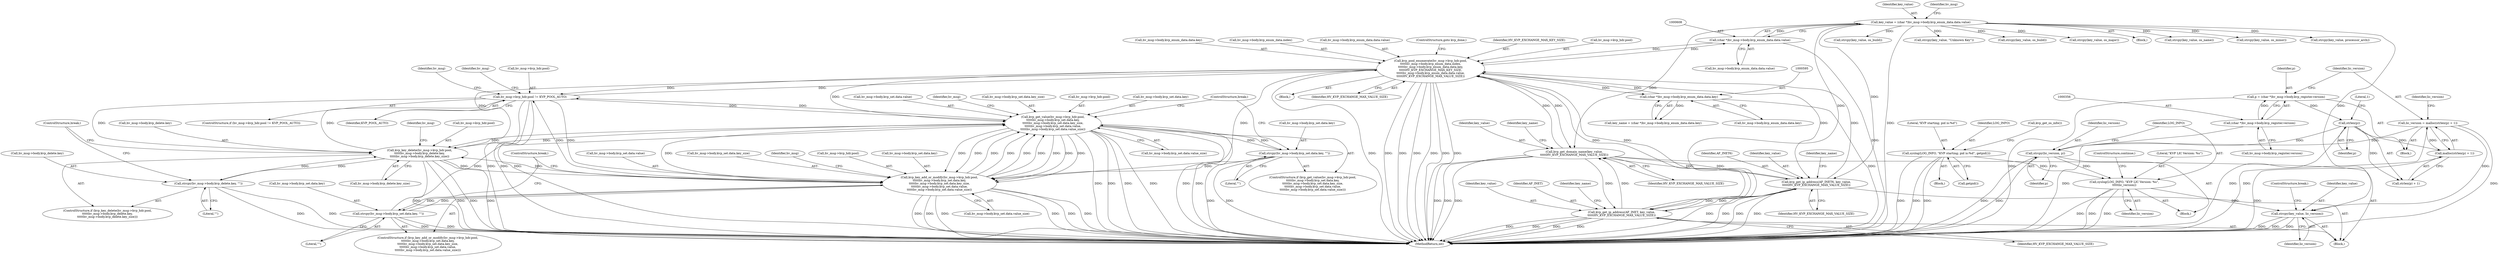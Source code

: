 digraph "0_linux_bcc2c9c3fff859e0eb019fe6fec26f9b8eba795c@API" {
"1000639" [label="(Call,strcpy(key_value, lic_version))"];
"1000605" [label="(Call,key_value = (char *)hv_msg->body.kvp_enum_data.data.value)"];
"1000607" [label="(Call,(char *)hv_msg->body.kvp_enum_data.data.value)"];
"1000551" [label="(Call,kvp_pool_enumerate(hv_msg->kvp_hdr.pool,\n\t\t\t\t\thv_msg->body.kvp_enum_data.index,\n\t\t\t\t\thv_msg->body.kvp_enum_data.data.key,\n\t\t\t\t\tHV_KVP_EXCHANGE_MAX_KEY_SIZE,\n\t\t\t\t\thv_msg->body.kvp_enum_data.data.value,\n\t\t\t\t\tHV_KVP_EXCHANGE_MAX_VALUE_SIZE))"];
"1000543" [label="(Call,hv_msg->kvp_hdr.pool != KVP_POOL_AUTO)"];
"1000445" [label="(Call,kvp_get_value(hv_msg->kvp_hdr.pool,\n\t\t\t\t\thv_msg->body.kvp_set.data.key,\n\t\t\t\t\thv_msg->body.kvp_set.data.key_size,\n\t\t\t\t\thv_msg->body.kvp_set.data.value,\n\t\t\t\t\thv_msg->body.kvp_set.data.value_size))"];
"1000501" [label="(Call,kvp_key_delete(hv_msg->kvp_hdr.pool,\n\t\t\t\t\thv_msg->body.kvp_delete.key,\n\t\t\t\t\thv_msg->body.kvp_delete.key_size))"];
"1000389" [label="(Call,kvp_key_add_or_modify(hv_msg->kvp_hdr.pool,\n\t\t\t\t\thv_msg->body.kvp_set.data.key,\n\t\t\t\t\thv_msg->body.kvp_set.data.key_size,\n\t\t\t\t\thv_msg->body.kvp_set.data.value,\n\t\t\t\t\thv_msg->body.kvp_set.data.value_size))"];
"1000487" [label="(Call,strcpy(hv_msg->body.kvp_set.data.key, \"\"))"];
"1000431" [label="(Call,strcpy(hv_msg->body.kvp_set.data.key, \"\"))"];
"1000521" [label="(Call,strcpy(hv_msg->body.kvp_delete.key, \"\"))"];
"1000594" [label="(Call,(char *)hv_msg->body.kvp_enum_data.data.key)"];
"1000628" [label="(Call,kvp_get_domain_name(key_value,\n\t\t\t\t\tHV_KVP_EXCHANGE_MAX_VALUE_SIZE))"];
"1000653" [label="(Call,kvp_get_ip_address(AF_INET6, key_value,\n\t\t\t\t\tHV_KVP_EXCHANGE_MAX_VALUE_SIZE))"];
"1000644" [label="(Call,kvp_get_ip_address(AF_INET, key_value,\n\t\t\t\t\tHV_KVP_EXCHANGE_MAX_VALUE_SIZE))"];
"1000364" [label="(Call,lic_version = malloc(strlen(p) + 1))"];
"1000366" [label="(Call,malloc(strlen(p) + 1))"];
"1000368" [label="(Call,strlen(p))"];
"1000353" [label="(Call,p = (char *)hv_msg->body.kvp_register.version)"];
"1000355" [label="(Call,(char *)hv_msg->body.kvp_register.version)"];
"1000377" [label="(Call,syslog(LOG_INFO, \"KVP LIC Version: %s\",\n\t\t\t\t\tlic_version))"];
"1000129" [label="(Call,syslog(LOG_INFO, \"KVP starting; pid is:%d\", getpid()))"];
"1000374" [label="(Call,strcpy(lic_version, p))"];
"1000133" [label="(Call,kvp_get_os_info())"];
"1000629" [label="(Identifier,key_value)"];
"1000694" [label="(Call,strcpy(key_value, os_build))"];
"1000388" [label="(ControlStructure,if (kvp_key_add_or_modify(hv_msg->kvp_hdr.pool,\n\t\t\t\t\thv_msg->body.kvp_set.data.key,\n\t\t\t\t\thv_msg->body.kvp_set.data.key_size,\n\t\t\t\t\thv_msg->body.kvp_set.data.value,\n\t\t\t\t\thv_msg->body.kvp_set.data.value_size)))"];
"1000645" [label="(Identifier,AF_INET)"];
"1000573" [label="(Identifier,HV_KVP_EXCHANGE_MAX_KEY_SIZE)"];
"1000544" [label="(Call,hv_msg->kvp_hdr.pool)"];
"1000507" [label="(Call,hv_msg->body.kvp_delete.key)"];
"1000367" [label="(Call,strlen(p) + 1)"];
"1000492" [label="(Identifier,hv_msg)"];
"1000760" [label="(MethodReturn,int)"];
"1000642" [label="(ControlStructure,break;)"];
"1000386" [label="(ControlStructure,continue;)"];
"1000552" [label="(Call,hv_msg->kvp_hdr.pool)"];
"1000357" [label="(Call,hv_msg->body.kvp_register.version)"];
"1000630" [label="(Identifier,HV_KVP_EXCHANGE_MAX_VALUE_SIZE)"];
"1000129" [label="(Call,syslog(LOG_INFO, \"KVP starting; pid is:%d\", getpid()))"];
"1000369" [label="(Identifier,p)"];
"1000442" [label="(ControlStructure,break;)"];
"1000609" [label="(Call,hv_msg->body.kvp_enum_data.data.value)"];
"1000364" [label="(Call,lic_version = malloc(strlen(p) + 1))"];
"1000710" [label="(Call,strcpy(key_value, \"Unknown Key\"))"];
"1000498" [label="(ControlStructure,break;)"];
"1000375" [label="(Identifier,lic_version)"];
"1000432" [label="(Call,hv_msg->body.kvp_set.data.key)"];
"1000497" [label="(Literal,\"\")"];
"1000109" [label="(Block,)"];
"1000132" [label="(Call,getpid())"];
"1000355" [label="(Call,(char *)hv_msg->body.kvp_register.version)"];
"1000404" [label="(Call,hv_msg->body.kvp_set.data.key_size)"];
"1000131" [label="(Literal,\"KVP starting; pid is:%d\")"];
"1000628" [label="(Call,kvp_get_domain_name(key_value,\n\t\t\t\t\tHV_KVP_EXCHANGE_MAX_VALUE_SIZE))"];
"1000594" [label="(Call,(char *)hv_msg->body.kvp_enum_data.data.key)"];
"1000662" [label="(Call,strcpy(key_value, os_build))"];
"1000460" [label="(Call,hv_msg->body.kvp_set.data.key_size)"];
"1000596" [label="(Call,hv_msg->body.kvp_enum_data.data.key)"];
"1000649" [label="(Identifier,key_name)"];
"1000564" [label="(Call,hv_msg->body.kvp_enum_data.data.key)"];
"1000678" [label="(Call,strcpy(key_value, os_major))"];
"1000366" [label="(Call,malloc(strlen(p) + 1))"];
"1000592" [label="(Call,key_name = (char *)hv_msg->body.kvp_enum_data.data.key)"];
"1000542" [label="(ControlStructure,if (hv_msg->kvp_hdr.pool != KVP_POOL_AUTO))"];
"1000632" [label="(Identifier,key_name)"];
"1000550" [label="(Block,)"];
"1000554" [label="(Identifier,hv_msg)"];
"1000500" [label="(ControlStructure,if (kvp_key_delete(hv_msg->kvp_hdr.pool,\n\t\t\t\t\thv_msg->body.kvp_delete.key,\n\t\t\t\t\thv_msg->body.kvp_delete.key_size)))"];
"1000376" [label="(Identifier,p)"];
"1000446" [label="(Call,hv_msg->kvp_hdr.pool)"];
"1000530" [label="(ControlStructure,break;)"];
"1000656" [label="(Identifier,HV_KVP_EXCHANGE_MAX_VALUE_SIZE)"];
"1000543" [label="(Call,hv_msg->kvp_hdr.pool != KVP_POOL_AUTO)"];
"1000549" [label="(Identifier,KVP_POOL_AUTO)"];
"1000444" [label="(ControlStructure,if (kvp_get_value(hv_msg->kvp_hdr.pool,\n\t\t\t\t\thv_msg->body.kvp_set.data.key,\n\t\t\t\t\thv_msg->body.kvp_set.data.key_size,\n\t\t\t\t\thv_msg->body.kvp_set.data.value,\n\t\t\t\t\thv_msg->body.kvp_set.data.value_size)))"];
"1000586" [label="(Identifier,hv_msg)"];
"1000451" [label="(Call,hv_msg->body.kvp_set.data.key)"];
"1000655" [label="(Identifier,key_value)"];
"1000379" [label="(Literal,\"KVP LIC Version: %s\")"];
"1000488" [label="(Call,hv_msg->body.kvp_set.data.key)"];
"1000626" [label="(Block,)"];
"1000641" [label="(Identifier,lic_version)"];
"1000525" [label="(Identifier,hv_msg)"];
"1000583" [label="(Identifier,HV_KVP_EXCHANGE_MAX_VALUE_SIZE)"];
"1000380" [label="(Identifier,lic_version)"];
"1000557" [label="(Call,hv_msg->body.kvp_enum_data.index)"];
"1000521" [label="(Call,strcpy(hv_msg->body.kvp_delete.key, \"\"))"];
"1000644" [label="(Call,kvp_get_ip_address(AF_INET, key_value,\n\t\t\t\t\tHV_KVP_EXCHANGE_MAX_VALUE_SIZE))"];
"1000377" [label="(Call,syslog(LOG_INFO, \"KVP LIC Version: %s\",\n\t\t\t\t\tlic_version))"];
"1000647" [label="(Identifier,HV_KVP_EXCHANGE_MAX_VALUE_SIZE)"];
"1000441" [label="(Literal,\"\")"];
"1000606" [label="(Identifier,key_value)"];
"1000374" [label="(Call,strcpy(lic_version, p))"];
"1000478" [label="(Call,hv_msg->body.kvp_set.data.value_size)"];
"1000431" [label="(Call,strcpy(hv_msg->body.kvp_set.data.key, \"\"))"];
"1000658" [label="(Identifier,key_name)"];
"1000351" [label="(Block,)"];
"1000639" [label="(Call,strcpy(key_value, lic_version))"];
"1000522" [label="(Call,hv_msg->body.kvp_delete.key)"];
"1000654" [label="(Identifier,AF_INET6)"];
"1000502" [label="(Call,hv_msg->kvp_hdr.pool)"];
"1000607" [label="(Call,(char *)hv_msg->body.kvp_enum_data.data.value)"];
"1000445" [label="(Call,kvp_get_value(hv_msg->kvp_hdr.pool,\n\t\t\t\t\thv_msg->body.kvp_set.data.key,\n\t\t\t\t\thv_msg->body.kvp_set.data.key_size,\n\t\t\t\t\thv_msg->body.kvp_set.data.value,\n\t\t\t\t\thv_msg->body.kvp_set.data.value_size))"];
"1000365" [label="(Identifier,lic_version)"];
"1000574" [label="(Call,hv_msg->body.kvp_enum_data.data.value)"];
"1000605" [label="(Call,key_value = (char *)hv_msg->body.kvp_enum_data.data.value)"];
"1000288" [label="(Block,)"];
"1000529" [label="(Literal,\"\")"];
"1000646" [label="(Identifier,key_value)"];
"1000653" [label="(Call,kvp_get_ip_address(AF_INET6, key_value,\n\t\t\t\t\tHV_KVP_EXCHANGE_MAX_VALUE_SIZE))"];
"1000378" [label="(Identifier,LOG_INFO)"];
"1000670" [label="(Call,strcpy(key_value, os_name))"];
"1000372" [label="(Identifier,lic_version)"];
"1000584" [label="(ControlStructure,goto kvp_done;)"];
"1000469" [label="(Call,hv_msg->body.kvp_set.data.value)"];
"1000436" [label="(Identifier,hv_msg)"];
"1000389" [label="(Call,kvp_key_add_or_modify(hv_msg->kvp_hdr.pool,\n\t\t\t\t\thv_msg->body.kvp_set.data.key,\n\t\t\t\t\thv_msg->body.kvp_set.data.key_size,\n\t\t\t\t\thv_msg->body.kvp_set.data.value,\n\t\t\t\t\thv_msg->body.kvp_set.data.value_size))"];
"1000368" [label="(Call,strlen(p))"];
"1000390" [label="(Call,hv_msg->kvp_hdr.pool)"];
"1000354" [label="(Identifier,p)"];
"1000640" [label="(Identifier,key_value)"];
"1000514" [label="(Call,hv_msg->body.kvp_delete.key_size)"];
"1000622" [label="(Identifier,hv_msg)"];
"1000686" [label="(Call,strcpy(key_value, os_minor))"];
"1000395" [label="(Call,hv_msg->body.kvp_set.data.key)"];
"1000130" [label="(Identifier,LOG_INFO)"];
"1000501" [label="(Call,kvp_key_delete(hv_msg->kvp_hdr.pool,\n\t\t\t\t\thv_msg->body.kvp_delete.key,\n\t\t\t\t\thv_msg->body.kvp_delete.key_size))"];
"1000487" [label="(Call,strcpy(hv_msg->body.kvp_set.data.key, \"\"))"];
"1000370" [label="(Literal,1)"];
"1000413" [label="(Call,hv_msg->body.kvp_set.data.value)"];
"1000373" [label="(Block,)"];
"1000551" [label="(Call,kvp_pool_enumerate(hv_msg->kvp_hdr.pool,\n\t\t\t\t\thv_msg->body.kvp_enum_data.index,\n\t\t\t\t\thv_msg->body.kvp_enum_data.data.key,\n\t\t\t\t\tHV_KVP_EXCHANGE_MAX_KEY_SIZE,\n\t\t\t\t\thv_msg->body.kvp_enum_data.data.value,\n\t\t\t\t\tHV_KVP_EXCHANGE_MAX_VALUE_SIZE))"];
"1000702" [label="(Call,strcpy(key_value, processor_arch))"];
"1000422" [label="(Call,hv_msg->body.kvp_set.data.value_size)"];
"1000353" [label="(Call,p = (char *)hv_msg->body.kvp_register.version)"];
"1000639" -> "1000626"  [label="AST: "];
"1000639" -> "1000641"  [label="CFG: "];
"1000640" -> "1000639"  [label="AST: "];
"1000641" -> "1000639"  [label="AST: "];
"1000642" -> "1000639"  [label="CFG: "];
"1000639" -> "1000760"  [label="DDG: "];
"1000639" -> "1000760"  [label="DDG: "];
"1000639" -> "1000760"  [label="DDG: "];
"1000605" -> "1000639"  [label="DDG: "];
"1000364" -> "1000639"  [label="DDG: "];
"1000377" -> "1000639"  [label="DDG: "];
"1000605" -> "1000288"  [label="AST: "];
"1000605" -> "1000607"  [label="CFG: "];
"1000606" -> "1000605"  [label="AST: "];
"1000607" -> "1000605"  [label="AST: "];
"1000622" -> "1000605"  [label="CFG: "];
"1000605" -> "1000760"  [label="DDG: "];
"1000607" -> "1000605"  [label="DDG: "];
"1000605" -> "1000628"  [label="DDG: "];
"1000605" -> "1000644"  [label="DDG: "];
"1000605" -> "1000653"  [label="DDG: "];
"1000605" -> "1000662"  [label="DDG: "];
"1000605" -> "1000670"  [label="DDG: "];
"1000605" -> "1000678"  [label="DDG: "];
"1000605" -> "1000686"  [label="DDG: "];
"1000605" -> "1000694"  [label="DDG: "];
"1000605" -> "1000702"  [label="DDG: "];
"1000605" -> "1000710"  [label="DDG: "];
"1000607" -> "1000609"  [label="CFG: "];
"1000608" -> "1000607"  [label="AST: "];
"1000609" -> "1000607"  [label="AST: "];
"1000607" -> "1000760"  [label="DDG: "];
"1000607" -> "1000551"  [label="DDG: "];
"1000551" -> "1000607"  [label="DDG: "];
"1000551" -> "1000550"  [label="AST: "];
"1000551" -> "1000583"  [label="CFG: "];
"1000552" -> "1000551"  [label="AST: "];
"1000557" -> "1000551"  [label="AST: "];
"1000564" -> "1000551"  [label="AST: "];
"1000573" -> "1000551"  [label="AST: "];
"1000574" -> "1000551"  [label="AST: "];
"1000583" -> "1000551"  [label="AST: "];
"1000584" -> "1000551"  [label="CFG: "];
"1000551" -> "1000760"  [label="DDG: "];
"1000551" -> "1000760"  [label="DDG: "];
"1000551" -> "1000760"  [label="DDG: "];
"1000551" -> "1000760"  [label="DDG: "];
"1000551" -> "1000760"  [label="DDG: "];
"1000551" -> "1000760"  [label="DDG: "];
"1000551" -> "1000760"  [label="DDG: "];
"1000551" -> "1000389"  [label="DDG: "];
"1000551" -> "1000445"  [label="DDG: "];
"1000551" -> "1000501"  [label="DDG: "];
"1000551" -> "1000543"  [label="DDG: "];
"1000543" -> "1000551"  [label="DDG: "];
"1000594" -> "1000551"  [label="DDG: "];
"1000628" -> "1000551"  [label="DDG: "];
"1000653" -> "1000551"  [label="DDG: "];
"1000644" -> "1000551"  [label="DDG: "];
"1000551" -> "1000594"  [label="DDG: "];
"1000551" -> "1000628"  [label="DDG: "];
"1000551" -> "1000644"  [label="DDG: "];
"1000551" -> "1000653"  [label="DDG: "];
"1000543" -> "1000542"  [label="AST: "];
"1000543" -> "1000549"  [label="CFG: "];
"1000544" -> "1000543"  [label="AST: "];
"1000549" -> "1000543"  [label="AST: "];
"1000554" -> "1000543"  [label="CFG: "];
"1000586" -> "1000543"  [label="CFG: "];
"1000543" -> "1000760"  [label="DDG: "];
"1000543" -> "1000760"  [label="DDG: "];
"1000543" -> "1000760"  [label="DDG: "];
"1000543" -> "1000389"  [label="DDG: "];
"1000543" -> "1000445"  [label="DDG: "];
"1000543" -> "1000501"  [label="DDG: "];
"1000445" -> "1000543"  [label="DDG: "];
"1000501" -> "1000543"  [label="DDG: "];
"1000389" -> "1000543"  [label="DDG: "];
"1000445" -> "1000444"  [label="AST: "];
"1000445" -> "1000478"  [label="CFG: "];
"1000446" -> "1000445"  [label="AST: "];
"1000451" -> "1000445"  [label="AST: "];
"1000460" -> "1000445"  [label="AST: "];
"1000469" -> "1000445"  [label="AST: "];
"1000478" -> "1000445"  [label="AST: "];
"1000492" -> "1000445"  [label="CFG: "];
"1000498" -> "1000445"  [label="CFG: "];
"1000445" -> "1000760"  [label="DDG: "];
"1000445" -> "1000760"  [label="DDG: "];
"1000445" -> "1000760"  [label="DDG: "];
"1000445" -> "1000760"  [label="DDG: "];
"1000445" -> "1000760"  [label="DDG: "];
"1000445" -> "1000760"  [label="DDG: "];
"1000445" -> "1000389"  [label="DDG: "];
"1000445" -> "1000389"  [label="DDG: "];
"1000445" -> "1000389"  [label="DDG: "];
"1000445" -> "1000389"  [label="DDG: "];
"1000445" -> "1000389"  [label="DDG: "];
"1000501" -> "1000445"  [label="DDG: "];
"1000389" -> "1000445"  [label="DDG: "];
"1000389" -> "1000445"  [label="DDG: "];
"1000389" -> "1000445"  [label="DDG: "];
"1000389" -> "1000445"  [label="DDG: "];
"1000389" -> "1000445"  [label="DDG: "];
"1000487" -> "1000445"  [label="DDG: "];
"1000431" -> "1000445"  [label="DDG: "];
"1000445" -> "1000487"  [label="DDG: "];
"1000445" -> "1000501"  [label="DDG: "];
"1000501" -> "1000500"  [label="AST: "];
"1000501" -> "1000514"  [label="CFG: "];
"1000502" -> "1000501"  [label="AST: "];
"1000507" -> "1000501"  [label="AST: "];
"1000514" -> "1000501"  [label="AST: "];
"1000525" -> "1000501"  [label="CFG: "];
"1000530" -> "1000501"  [label="CFG: "];
"1000501" -> "1000760"  [label="DDG: "];
"1000501" -> "1000760"  [label="DDG: "];
"1000501" -> "1000760"  [label="DDG: "];
"1000501" -> "1000760"  [label="DDG: "];
"1000501" -> "1000389"  [label="DDG: "];
"1000389" -> "1000501"  [label="DDG: "];
"1000521" -> "1000501"  [label="DDG: "];
"1000501" -> "1000521"  [label="DDG: "];
"1000389" -> "1000388"  [label="AST: "];
"1000389" -> "1000422"  [label="CFG: "];
"1000390" -> "1000389"  [label="AST: "];
"1000395" -> "1000389"  [label="AST: "];
"1000404" -> "1000389"  [label="AST: "];
"1000413" -> "1000389"  [label="AST: "];
"1000422" -> "1000389"  [label="AST: "];
"1000436" -> "1000389"  [label="CFG: "];
"1000442" -> "1000389"  [label="CFG: "];
"1000389" -> "1000760"  [label="DDG: "];
"1000389" -> "1000760"  [label="DDG: "];
"1000389" -> "1000760"  [label="DDG: "];
"1000389" -> "1000760"  [label="DDG: "];
"1000389" -> "1000760"  [label="DDG: "];
"1000389" -> "1000760"  [label="DDG: "];
"1000487" -> "1000389"  [label="DDG: "];
"1000431" -> "1000389"  [label="DDG: "];
"1000389" -> "1000431"  [label="DDG: "];
"1000487" -> "1000444"  [label="AST: "];
"1000487" -> "1000497"  [label="CFG: "];
"1000488" -> "1000487"  [label="AST: "];
"1000497" -> "1000487"  [label="AST: "];
"1000498" -> "1000487"  [label="CFG: "];
"1000487" -> "1000760"  [label="DDG: "];
"1000487" -> "1000760"  [label="DDG: "];
"1000431" -> "1000388"  [label="AST: "];
"1000431" -> "1000441"  [label="CFG: "];
"1000432" -> "1000431"  [label="AST: "];
"1000441" -> "1000431"  [label="AST: "];
"1000442" -> "1000431"  [label="CFG: "];
"1000431" -> "1000760"  [label="DDG: "];
"1000431" -> "1000760"  [label="DDG: "];
"1000521" -> "1000500"  [label="AST: "];
"1000521" -> "1000529"  [label="CFG: "];
"1000522" -> "1000521"  [label="AST: "];
"1000529" -> "1000521"  [label="AST: "];
"1000530" -> "1000521"  [label="CFG: "];
"1000521" -> "1000760"  [label="DDG: "];
"1000521" -> "1000760"  [label="DDG: "];
"1000594" -> "1000592"  [label="AST: "];
"1000594" -> "1000596"  [label="CFG: "];
"1000595" -> "1000594"  [label="AST: "];
"1000596" -> "1000594"  [label="AST: "];
"1000592" -> "1000594"  [label="CFG: "];
"1000594" -> "1000760"  [label="DDG: "];
"1000594" -> "1000592"  [label="DDG: "];
"1000628" -> "1000626"  [label="AST: "];
"1000628" -> "1000630"  [label="CFG: "];
"1000629" -> "1000628"  [label="AST: "];
"1000630" -> "1000628"  [label="AST: "];
"1000632" -> "1000628"  [label="CFG: "];
"1000628" -> "1000760"  [label="DDG: "];
"1000628" -> "1000760"  [label="DDG: "];
"1000628" -> "1000760"  [label="DDG: "];
"1000653" -> "1000628"  [label="DDG: "];
"1000644" -> "1000628"  [label="DDG: "];
"1000628" -> "1000644"  [label="DDG: "];
"1000628" -> "1000653"  [label="DDG: "];
"1000653" -> "1000626"  [label="AST: "];
"1000653" -> "1000656"  [label="CFG: "];
"1000654" -> "1000653"  [label="AST: "];
"1000655" -> "1000653"  [label="AST: "];
"1000656" -> "1000653"  [label="AST: "];
"1000658" -> "1000653"  [label="CFG: "];
"1000653" -> "1000760"  [label="DDG: "];
"1000653" -> "1000760"  [label="DDG: "];
"1000653" -> "1000760"  [label="DDG: "];
"1000653" -> "1000760"  [label="DDG: "];
"1000653" -> "1000644"  [label="DDG: "];
"1000644" -> "1000653"  [label="DDG: "];
"1000644" -> "1000626"  [label="AST: "];
"1000644" -> "1000647"  [label="CFG: "];
"1000645" -> "1000644"  [label="AST: "];
"1000646" -> "1000644"  [label="AST: "];
"1000647" -> "1000644"  [label="AST: "];
"1000649" -> "1000644"  [label="CFG: "];
"1000644" -> "1000760"  [label="DDG: "];
"1000644" -> "1000760"  [label="DDG: "];
"1000644" -> "1000760"  [label="DDG: "];
"1000644" -> "1000760"  [label="DDG: "];
"1000364" -> "1000351"  [label="AST: "];
"1000364" -> "1000366"  [label="CFG: "];
"1000365" -> "1000364"  [label="AST: "];
"1000366" -> "1000364"  [label="AST: "];
"1000372" -> "1000364"  [label="CFG: "];
"1000364" -> "1000760"  [label="DDG: "];
"1000364" -> "1000760"  [label="DDG: "];
"1000366" -> "1000364"  [label="DDG: "];
"1000364" -> "1000374"  [label="DDG: "];
"1000366" -> "1000367"  [label="CFG: "];
"1000367" -> "1000366"  [label="AST: "];
"1000366" -> "1000760"  [label="DDG: "];
"1000368" -> "1000366"  [label="DDG: "];
"1000368" -> "1000367"  [label="AST: "];
"1000368" -> "1000369"  [label="CFG: "];
"1000369" -> "1000368"  [label="AST: "];
"1000370" -> "1000368"  [label="CFG: "];
"1000368" -> "1000760"  [label="DDG: "];
"1000368" -> "1000367"  [label="DDG: "];
"1000353" -> "1000368"  [label="DDG: "];
"1000368" -> "1000374"  [label="DDG: "];
"1000353" -> "1000351"  [label="AST: "];
"1000353" -> "1000355"  [label="CFG: "];
"1000354" -> "1000353"  [label="AST: "];
"1000355" -> "1000353"  [label="AST: "];
"1000365" -> "1000353"  [label="CFG: "];
"1000353" -> "1000760"  [label="DDG: "];
"1000355" -> "1000353"  [label="DDG: "];
"1000355" -> "1000357"  [label="CFG: "];
"1000356" -> "1000355"  [label="AST: "];
"1000357" -> "1000355"  [label="AST: "];
"1000355" -> "1000760"  [label="DDG: "];
"1000377" -> "1000373"  [label="AST: "];
"1000377" -> "1000380"  [label="CFG: "];
"1000378" -> "1000377"  [label="AST: "];
"1000379" -> "1000377"  [label="AST: "];
"1000380" -> "1000377"  [label="AST: "];
"1000386" -> "1000377"  [label="CFG: "];
"1000377" -> "1000760"  [label="DDG: "];
"1000377" -> "1000760"  [label="DDG: "];
"1000377" -> "1000760"  [label="DDG: "];
"1000129" -> "1000377"  [label="DDG: "];
"1000374" -> "1000377"  [label="DDG: "];
"1000129" -> "1000109"  [label="AST: "];
"1000129" -> "1000132"  [label="CFG: "];
"1000130" -> "1000129"  [label="AST: "];
"1000131" -> "1000129"  [label="AST: "];
"1000132" -> "1000129"  [label="AST: "];
"1000133" -> "1000129"  [label="CFG: "];
"1000129" -> "1000760"  [label="DDG: "];
"1000129" -> "1000760"  [label="DDG: "];
"1000129" -> "1000760"  [label="DDG: "];
"1000374" -> "1000373"  [label="AST: "];
"1000374" -> "1000376"  [label="CFG: "];
"1000375" -> "1000374"  [label="AST: "];
"1000376" -> "1000374"  [label="AST: "];
"1000378" -> "1000374"  [label="CFG: "];
"1000374" -> "1000760"  [label="DDG: "];
"1000374" -> "1000760"  [label="DDG: "];
}
